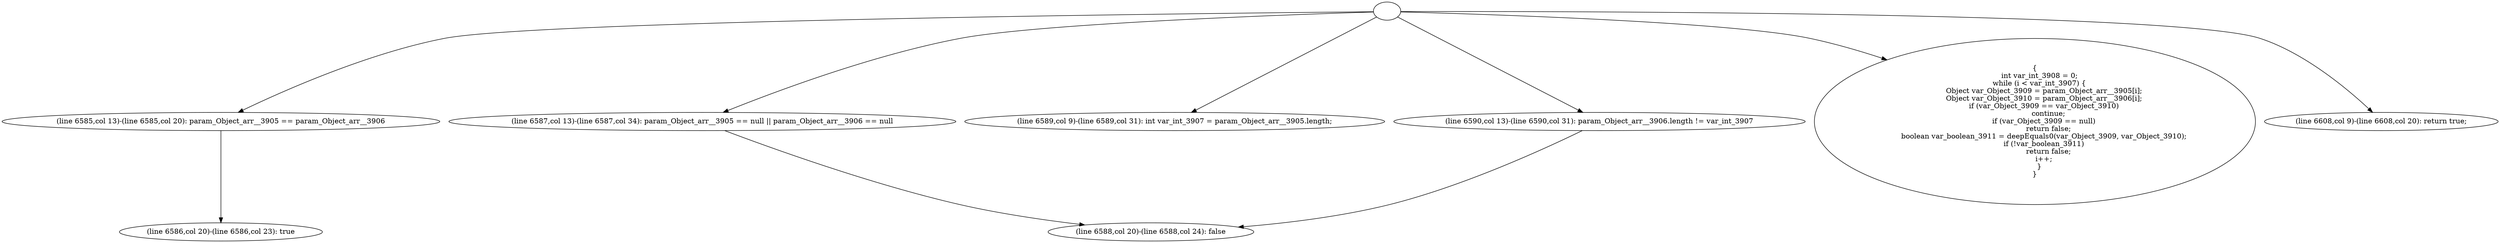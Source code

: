 digraph G {
  1 [ label="" ];
  2 [ label="(line 6585,col 13)-(line 6585,col 20): param_Object_arr__3905 == param_Object_arr__3906" ];
  3 [ label="(line 6586,col 20)-(line 6586,col 23): true" ];
  4 [ label="(line 6587,col 13)-(line 6587,col 34): param_Object_arr__3905 == null || param_Object_arr__3906 == null" ];
  5 [ label="(line 6588,col 20)-(line 6588,col 24): false" ];
  6 [ label="(line 6589,col 9)-(line 6589,col 31): int var_int_3907 = param_Object_arr__3905.length;" ];
  7 [ label="(line 6590,col 13)-(line 6590,col 31): param_Object_arr__3906.length != var_int_3907" ];
  8 [ label="{
    int var_int_3908 = 0;
    while (i < var_int_3907) {
        Object var_Object_3909 = param_Object_arr__3905[i];
        Object var_Object_3910 = param_Object_arr__3906[i];
        if (var_Object_3909 == var_Object_3910)
            continue;
        if (var_Object_3909 == null)
            return false;
        boolean var_boolean_3911 = deepEquals0(var_Object_3909, var_Object_3910);
        if (!var_boolean_3911)
            return false;
        i++;
    }
}" ];
  9 [ label="(line 6608,col 9)-(line 6608,col 20): return true;" ];
  1 -> 2;
  2 -> 3;
  1 -> 4;
  4 -> 5;
  1 -> 6;
  1 -> 7;
  7 -> 5;
  1 -> 8;
  1 -> 9;
}
